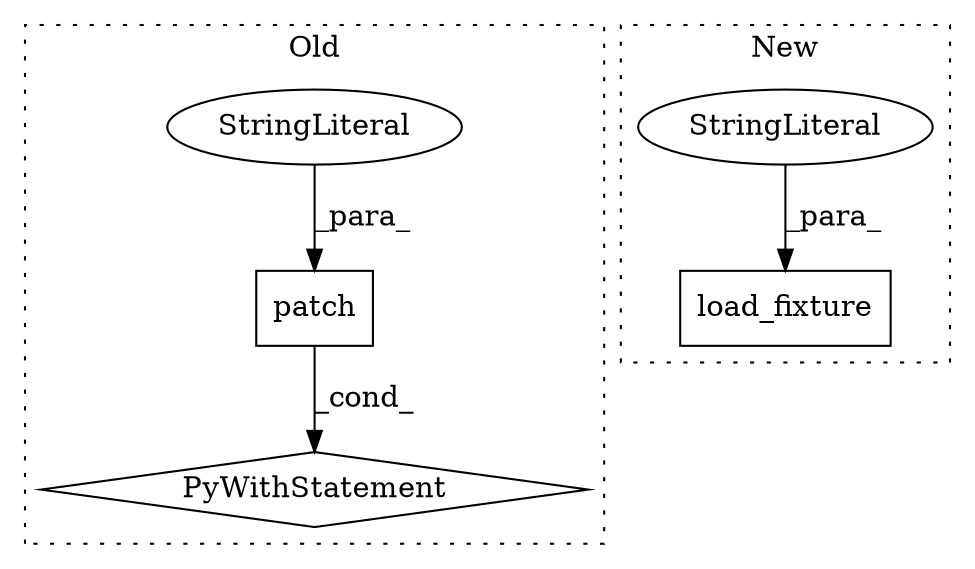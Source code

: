 digraph G {
subgraph cluster0 {
1 [label="PyWithStatement" a="104" s="611,692" l="10,2" shape="diamond"];
4 [label="patch" a="32" s="621,691" l="6,1" shape="box"];
5 [label="StringLiteral" a="45" s="627" l="55" shape="ellipse"];
label = "Old";
style="dotted";
}
subgraph cluster1 {
2 [label="load_fixture" a="32" s="1505,1537" l="13,1" shape="box"];
3 [label="StringLiteral" a="45" s="1518" l="19" shape="ellipse"];
label = "New";
style="dotted";
}
3 -> 2 [label="_para_"];
4 -> 1 [label="_cond_"];
5 -> 4 [label="_para_"];
}